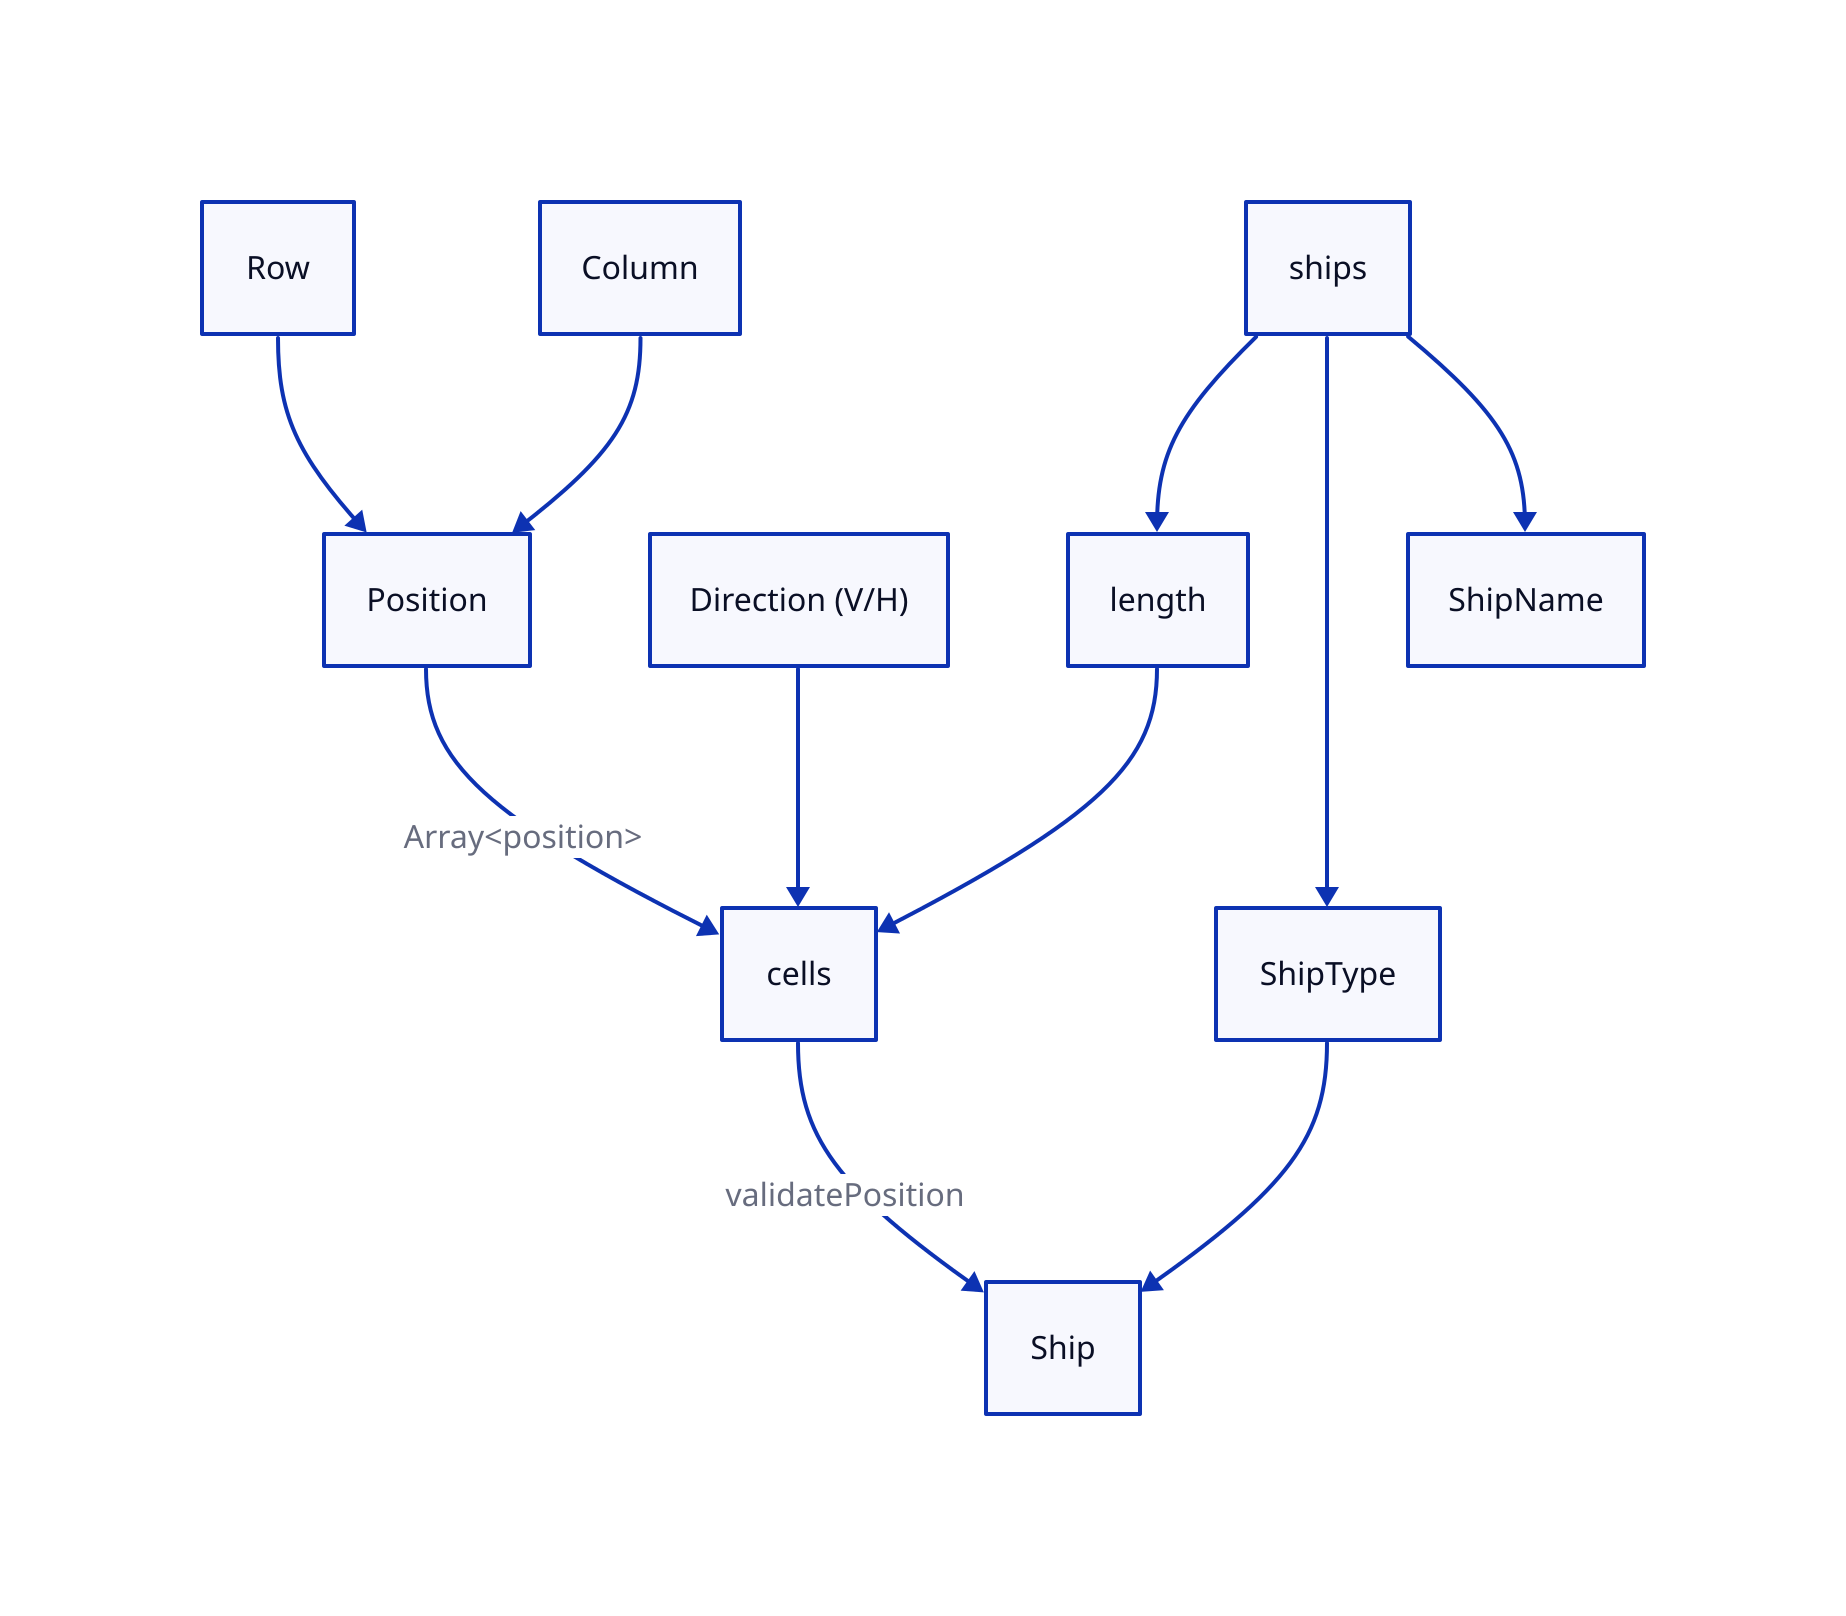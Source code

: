 Row -> Position
Column -> Position
Position -> cells : Array<position>
Direction (V/H) -> cells
ships -> length
ships -> ShipType
ships -> ShipName
length -> cells
ShipType -> Ship
cells -> Ship :validatePosition